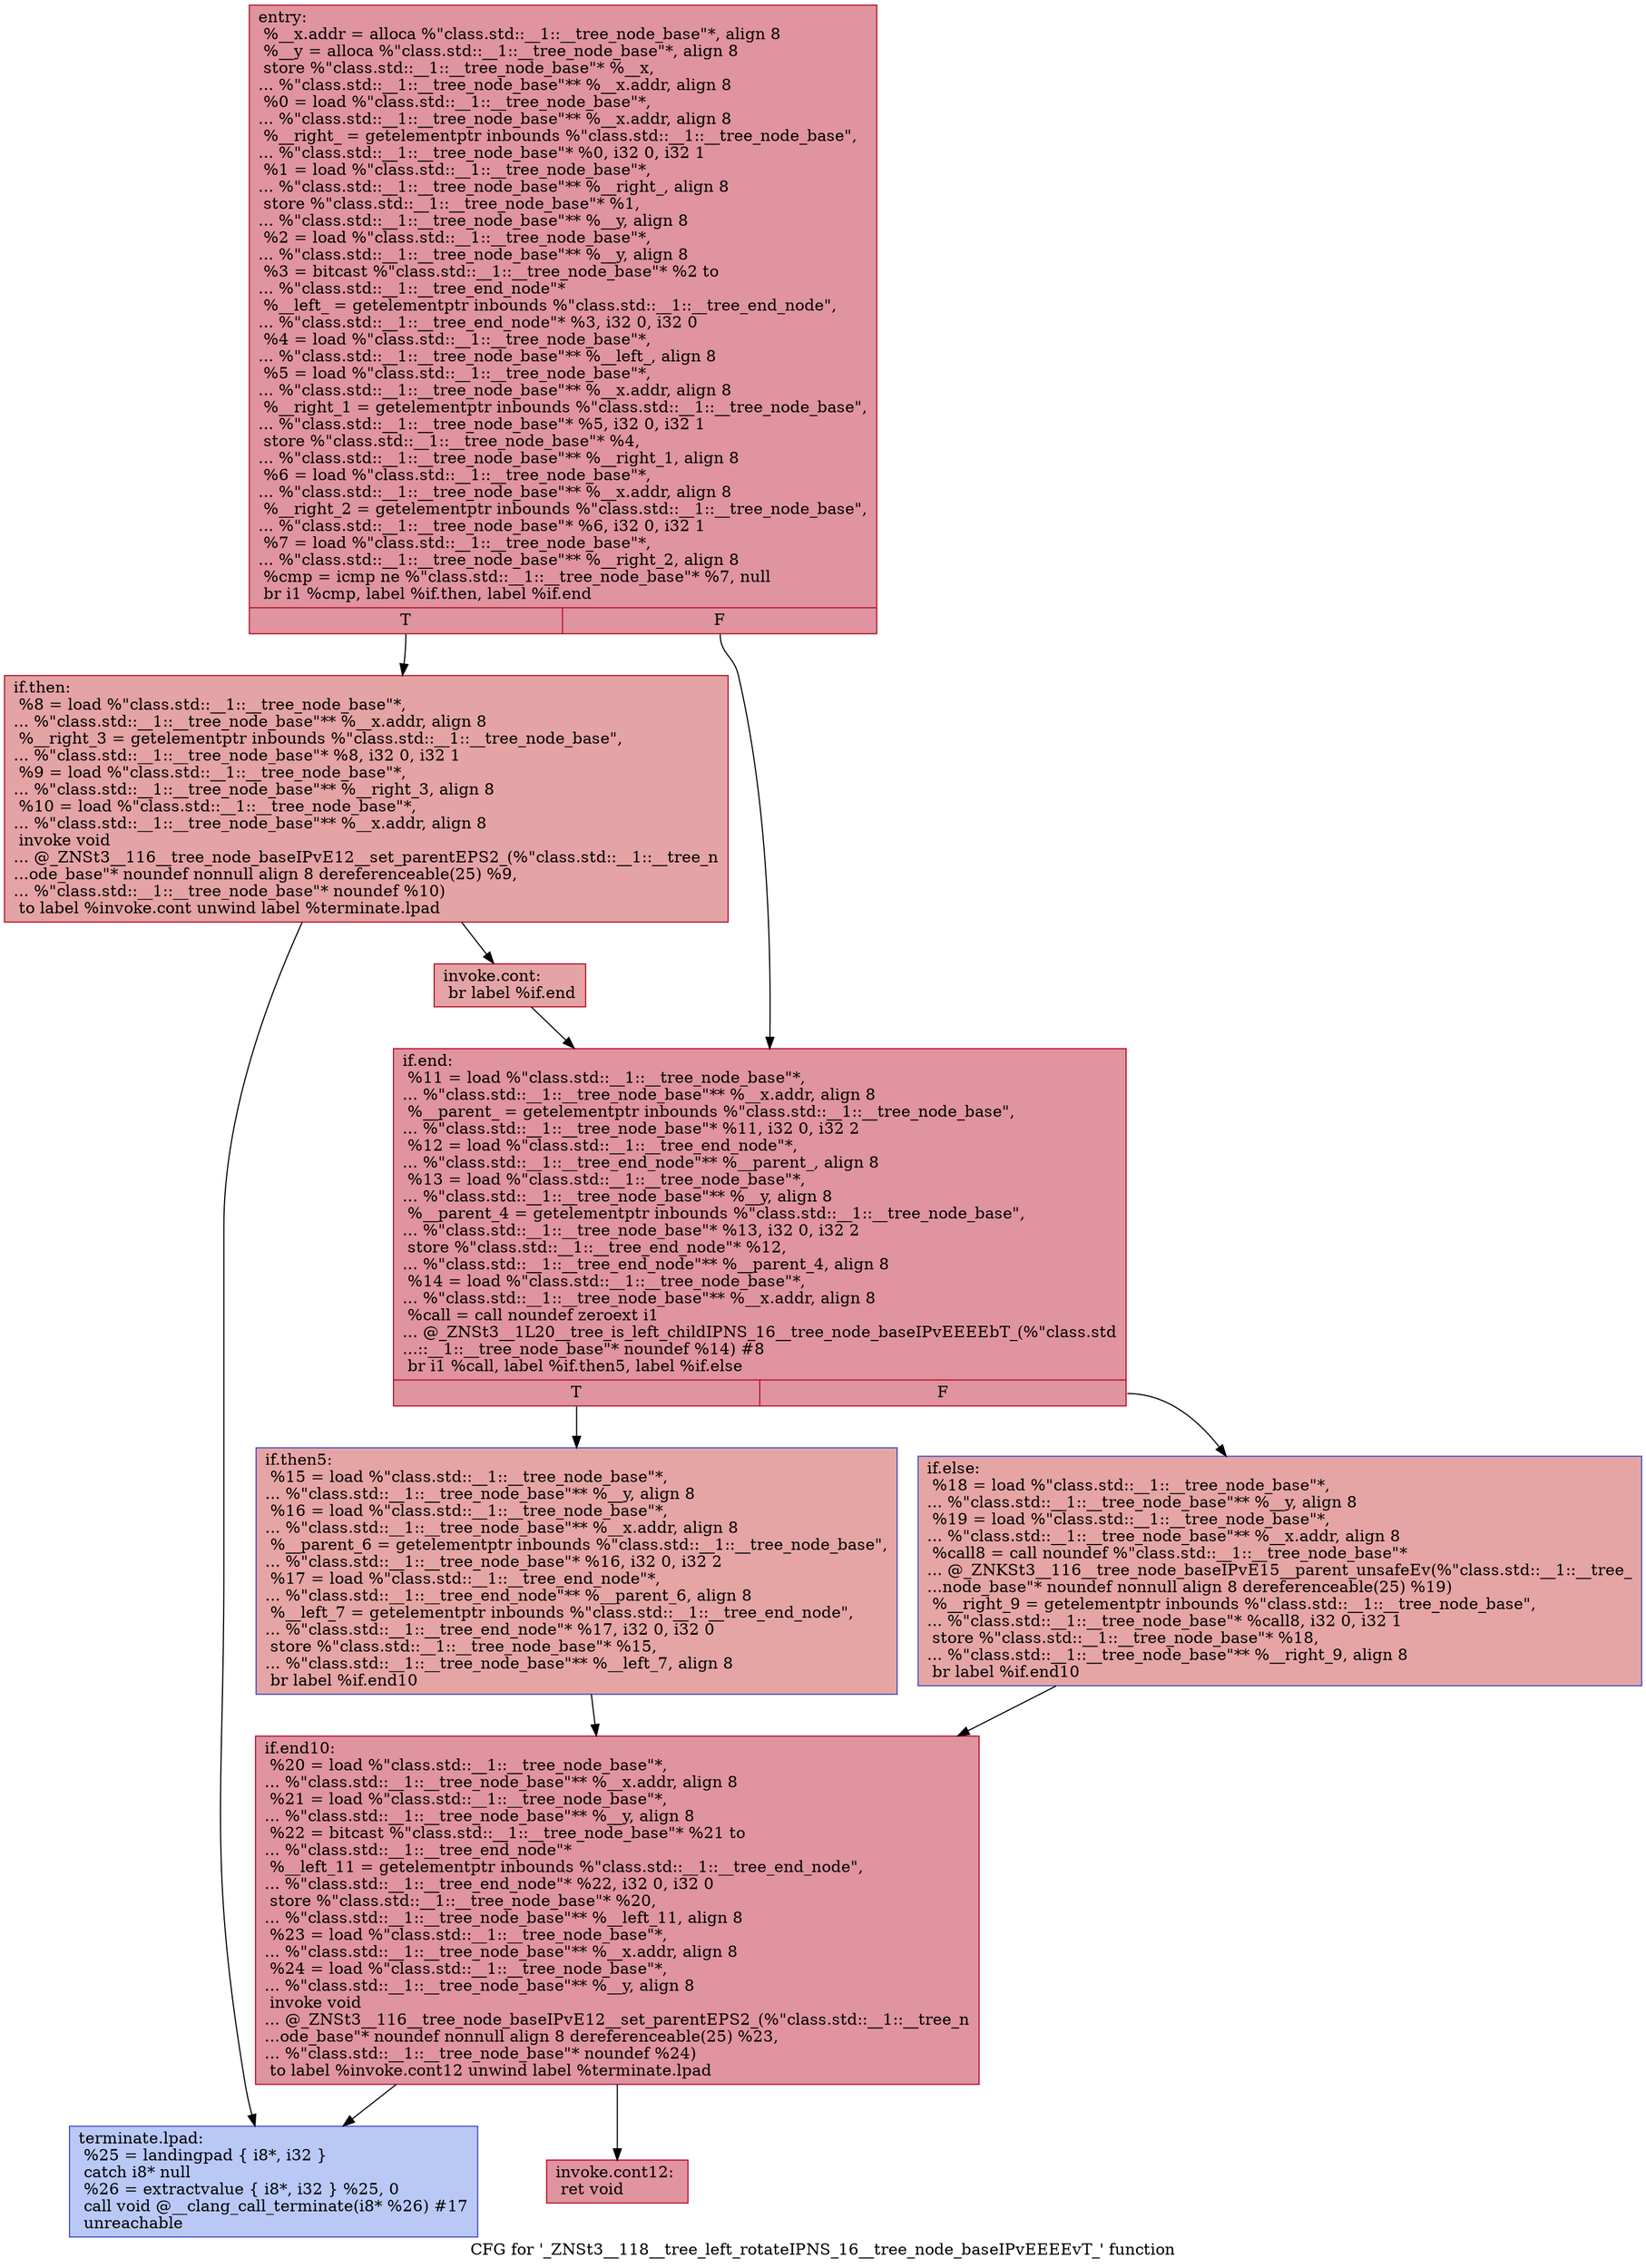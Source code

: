 digraph "CFG for '_ZNSt3__118__tree_left_rotateIPNS_16__tree_node_baseIPvEEEEvT_' function" {
	label="CFG for '_ZNSt3__118__tree_left_rotateIPNS_16__tree_node_baseIPvEEEEvT_' function";

	Node0x60000255f6c0 [shape=record,color="#b70d28ff", style=filled, fillcolor="#b70d2870",label="{entry:\l  %__x.addr = alloca %\"class.std::__1::__tree_node_base\"*, align 8\l  %__y = alloca %\"class.std::__1::__tree_node_base\"*, align 8\l  store %\"class.std::__1::__tree_node_base\"* %__x,\l... %\"class.std::__1::__tree_node_base\"** %__x.addr, align 8\l  %0 = load %\"class.std::__1::__tree_node_base\"*,\l... %\"class.std::__1::__tree_node_base\"** %__x.addr, align 8\l  %__right_ = getelementptr inbounds %\"class.std::__1::__tree_node_base\",\l... %\"class.std::__1::__tree_node_base\"* %0, i32 0, i32 1\l  %1 = load %\"class.std::__1::__tree_node_base\"*,\l... %\"class.std::__1::__tree_node_base\"** %__right_, align 8\l  store %\"class.std::__1::__tree_node_base\"* %1,\l... %\"class.std::__1::__tree_node_base\"** %__y, align 8\l  %2 = load %\"class.std::__1::__tree_node_base\"*,\l... %\"class.std::__1::__tree_node_base\"** %__y, align 8\l  %3 = bitcast %\"class.std::__1::__tree_node_base\"* %2 to\l... %\"class.std::__1::__tree_end_node\"*\l  %__left_ = getelementptr inbounds %\"class.std::__1::__tree_end_node\",\l... %\"class.std::__1::__tree_end_node\"* %3, i32 0, i32 0\l  %4 = load %\"class.std::__1::__tree_node_base\"*,\l... %\"class.std::__1::__tree_node_base\"** %__left_, align 8\l  %5 = load %\"class.std::__1::__tree_node_base\"*,\l... %\"class.std::__1::__tree_node_base\"** %__x.addr, align 8\l  %__right_1 = getelementptr inbounds %\"class.std::__1::__tree_node_base\",\l... %\"class.std::__1::__tree_node_base\"* %5, i32 0, i32 1\l  store %\"class.std::__1::__tree_node_base\"* %4,\l... %\"class.std::__1::__tree_node_base\"** %__right_1, align 8\l  %6 = load %\"class.std::__1::__tree_node_base\"*,\l... %\"class.std::__1::__tree_node_base\"** %__x.addr, align 8\l  %__right_2 = getelementptr inbounds %\"class.std::__1::__tree_node_base\",\l... %\"class.std::__1::__tree_node_base\"* %6, i32 0, i32 1\l  %7 = load %\"class.std::__1::__tree_node_base\"*,\l... %\"class.std::__1::__tree_node_base\"** %__right_2, align 8\l  %cmp = icmp ne %\"class.std::__1::__tree_node_base\"* %7, null\l  br i1 %cmp, label %if.then, label %if.end\l|{<s0>T|<s1>F}}"];
	Node0x60000255f6c0:s0 -> Node0x60000255f7c0;
	Node0x60000255f6c0:s1 -> Node0x60000255f800;
	Node0x60000255f7c0 [shape=record,color="#b70d28ff", style=filled, fillcolor="#c32e3170",label="{if.then:                                          \l  %8 = load %\"class.std::__1::__tree_node_base\"*,\l... %\"class.std::__1::__tree_node_base\"** %__x.addr, align 8\l  %__right_3 = getelementptr inbounds %\"class.std::__1::__tree_node_base\",\l... %\"class.std::__1::__tree_node_base\"* %8, i32 0, i32 1\l  %9 = load %\"class.std::__1::__tree_node_base\"*,\l... %\"class.std::__1::__tree_node_base\"** %__right_3, align 8\l  %10 = load %\"class.std::__1::__tree_node_base\"*,\l... %\"class.std::__1::__tree_node_base\"** %__x.addr, align 8\l  invoke void\l... @_ZNSt3__116__tree_node_baseIPvE12__set_parentEPS2_(%\"class.std::__1::__tree_n\l...ode_base\"* noundef nonnull align 8 dereferenceable(25) %9,\l... %\"class.std::__1::__tree_node_base\"* noundef %10)\l          to label %invoke.cont unwind label %terminate.lpad\l}"];
	Node0x60000255f7c0 -> Node0x60000255f840;
	Node0x60000255f7c0 -> Node0x60000255f880;
	Node0x60000255f840 [shape=record,color="#b70d28ff", style=filled, fillcolor="#c32e3170",label="{invoke.cont:                                      \l  br label %if.end\l}"];
	Node0x60000255f840 -> Node0x60000255f800;
	Node0x60000255f800 [shape=record,color="#b70d28ff", style=filled, fillcolor="#b70d2870",label="{if.end:                                           \l  %11 = load %\"class.std::__1::__tree_node_base\"*,\l... %\"class.std::__1::__tree_node_base\"** %__x.addr, align 8\l  %__parent_ = getelementptr inbounds %\"class.std::__1::__tree_node_base\",\l... %\"class.std::__1::__tree_node_base\"* %11, i32 0, i32 2\l  %12 = load %\"class.std::__1::__tree_end_node\"*,\l... %\"class.std::__1::__tree_end_node\"** %__parent_, align 8\l  %13 = load %\"class.std::__1::__tree_node_base\"*,\l... %\"class.std::__1::__tree_node_base\"** %__y, align 8\l  %__parent_4 = getelementptr inbounds %\"class.std::__1::__tree_node_base\",\l... %\"class.std::__1::__tree_node_base\"* %13, i32 0, i32 2\l  store %\"class.std::__1::__tree_end_node\"* %12,\l... %\"class.std::__1::__tree_end_node\"** %__parent_4, align 8\l  %14 = load %\"class.std::__1::__tree_node_base\"*,\l... %\"class.std::__1::__tree_node_base\"** %__x.addr, align 8\l  %call = call noundef zeroext i1\l... @_ZNSt3__1L20__tree_is_left_childIPNS_16__tree_node_baseIPvEEEEbT_(%\"class.std\l...::__1::__tree_node_base\"* noundef %14) #8\l  br i1 %call, label %if.then5, label %if.else\l|{<s0>T|<s1>F}}"];
	Node0x60000255f800:s0 -> Node0x60000255f940;
	Node0x60000255f800:s1 -> Node0x60000255f980;
	Node0x60000255f940 [shape=record,color="#3d50c3ff", style=filled, fillcolor="#c5333470",label="{if.then5:                                         \l  %15 = load %\"class.std::__1::__tree_node_base\"*,\l... %\"class.std::__1::__tree_node_base\"** %__y, align 8\l  %16 = load %\"class.std::__1::__tree_node_base\"*,\l... %\"class.std::__1::__tree_node_base\"** %__x.addr, align 8\l  %__parent_6 = getelementptr inbounds %\"class.std::__1::__tree_node_base\",\l... %\"class.std::__1::__tree_node_base\"* %16, i32 0, i32 2\l  %17 = load %\"class.std::__1::__tree_end_node\"*,\l... %\"class.std::__1::__tree_end_node\"** %__parent_6, align 8\l  %__left_7 = getelementptr inbounds %\"class.std::__1::__tree_end_node\",\l... %\"class.std::__1::__tree_end_node\"* %17, i32 0, i32 0\l  store %\"class.std::__1::__tree_node_base\"* %15,\l... %\"class.std::__1::__tree_node_base\"** %__left_7, align 8\l  br label %if.end10\l}"];
	Node0x60000255f940 -> Node0x60000255f9c0;
	Node0x60000255f980 [shape=record,color="#3d50c3ff", style=filled, fillcolor="#c5333470",label="{if.else:                                          \l  %18 = load %\"class.std::__1::__tree_node_base\"*,\l... %\"class.std::__1::__tree_node_base\"** %__y, align 8\l  %19 = load %\"class.std::__1::__tree_node_base\"*,\l... %\"class.std::__1::__tree_node_base\"** %__x.addr, align 8\l  %call8 = call noundef %\"class.std::__1::__tree_node_base\"*\l... @_ZNKSt3__116__tree_node_baseIPvE15__parent_unsafeEv(%\"class.std::__1::__tree_\l...node_base\"* noundef nonnull align 8 dereferenceable(25) %19)\l  %__right_9 = getelementptr inbounds %\"class.std::__1::__tree_node_base\",\l... %\"class.std::__1::__tree_node_base\"* %call8, i32 0, i32 1\l  store %\"class.std::__1::__tree_node_base\"* %18,\l... %\"class.std::__1::__tree_node_base\"** %__right_9, align 8\l  br label %if.end10\l}"];
	Node0x60000255f980 -> Node0x60000255f9c0;
	Node0x60000255f9c0 [shape=record,color="#b70d28ff", style=filled, fillcolor="#b70d2870",label="{if.end10:                                         \l  %20 = load %\"class.std::__1::__tree_node_base\"*,\l... %\"class.std::__1::__tree_node_base\"** %__x.addr, align 8\l  %21 = load %\"class.std::__1::__tree_node_base\"*,\l... %\"class.std::__1::__tree_node_base\"** %__y, align 8\l  %22 = bitcast %\"class.std::__1::__tree_node_base\"* %21 to\l... %\"class.std::__1::__tree_end_node\"*\l  %__left_11 = getelementptr inbounds %\"class.std::__1::__tree_end_node\",\l... %\"class.std::__1::__tree_end_node\"* %22, i32 0, i32 0\l  store %\"class.std::__1::__tree_node_base\"* %20,\l... %\"class.std::__1::__tree_node_base\"** %__left_11, align 8\l  %23 = load %\"class.std::__1::__tree_node_base\"*,\l... %\"class.std::__1::__tree_node_base\"** %__x.addr, align 8\l  %24 = load %\"class.std::__1::__tree_node_base\"*,\l... %\"class.std::__1::__tree_node_base\"** %__y, align 8\l  invoke void\l... @_ZNSt3__116__tree_node_baseIPvE12__set_parentEPS2_(%\"class.std::__1::__tree_n\l...ode_base\"* noundef nonnull align 8 dereferenceable(25) %23,\l... %\"class.std::__1::__tree_node_base\"* noundef %24)\l          to label %invoke.cont12 unwind label %terminate.lpad\l}"];
	Node0x60000255f9c0 -> Node0x60000255fa80;
	Node0x60000255f9c0 -> Node0x60000255f880;
	Node0x60000255fa80 [shape=record,color="#b70d28ff", style=filled, fillcolor="#b70d2870",label="{invoke.cont12:                                    \l  ret void\l}"];
	Node0x60000255f880 [shape=record,color="#3d50c3ff", style=filled, fillcolor="#6282ea70",label="{terminate.lpad:                                   \l  %25 = landingpad \{ i8*, i32 \}\l          catch i8* null\l  %26 = extractvalue \{ i8*, i32 \} %25, 0\l  call void @__clang_call_terminate(i8* %26) #17\l  unreachable\l}"];
}
